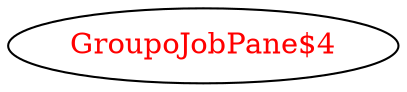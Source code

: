 digraph dependencyGraph {
 concentrate=true;
 ranksep="2.0";
 rankdir="LR"; 
 splines="ortho";
"GroupoJobPane$4" [fontcolor="red"];
}